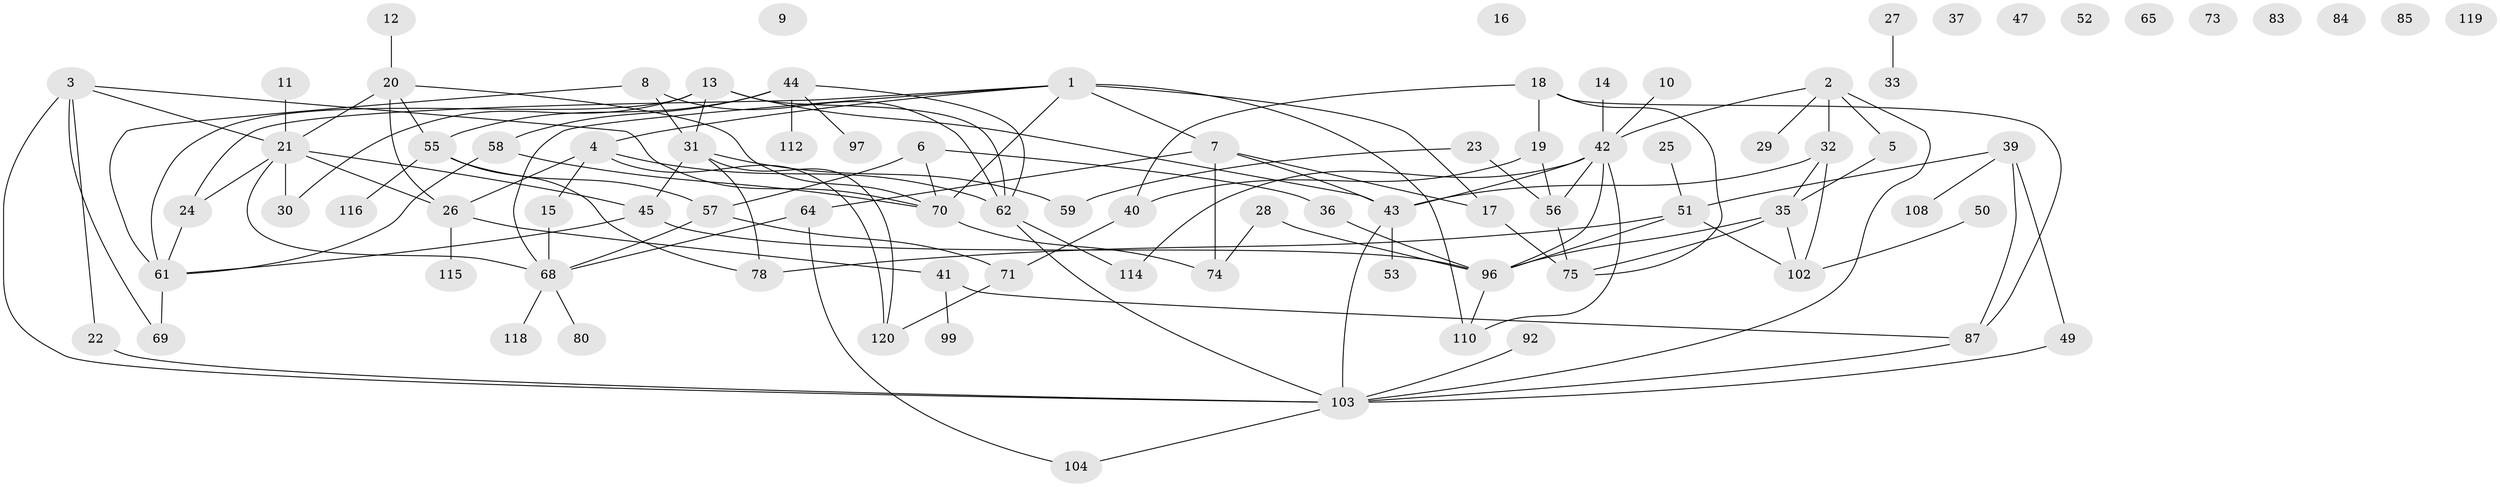 // Generated by graph-tools (version 1.1) at 2025/23/03/03/25 07:23:27]
// undirected, 87 vertices, 126 edges
graph export_dot {
graph [start="1"]
  node [color=gray90,style=filled];
  1 [super="+46"];
  2 [super="+54"];
  3;
  4 [super="+34"];
  5;
  6;
  7 [super="+98"];
  8;
  9;
  10;
  11;
  12;
  13;
  14;
  15;
  16;
  17 [super="+91"];
  18 [super="+93"];
  19 [super="+48"];
  20;
  21 [super="+89"];
  22;
  23 [super="+60"];
  24 [super="+88"];
  25;
  26;
  27;
  28;
  29;
  30;
  31 [super="+67"];
  32 [super="+38"];
  33 [super="+72"];
  35 [super="+122"];
  36;
  37;
  39 [super="+63"];
  40;
  41;
  42 [super="+90"];
  43 [super="+100"];
  44 [super="+76"];
  45 [super="+86"];
  47;
  49;
  50;
  51 [super="+101"];
  52;
  53;
  55 [super="+66"];
  56 [super="+95"];
  57 [super="+81"];
  58;
  59;
  61 [super="+77"];
  62 [super="+109"];
  64 [super="+123"];
  65;
  68 [super="+79"];
  69 [super="+117"];
  70 [super="+106"];
  71 [super="+105"];
  73;
  74 [super="+94"];
  75 [super="+82"];
  78;
  80;
  83;
  84;
  85;
  87 [super="+107"];
  92;
  96 [super="+121"];
  97;
  99 [super="+111"];
  102;
  103 [super="+113"];
  104;
  108;
  110;
  112;
  114;
  115;
  116;
  118;
  119;
  120;
  1 -- 17;
  1 -- 68;
  1 -- 110;
  1 -- 70;
  1 -- 7;
  1 -- 24;
  1 -- 4;
  2 -- 29;
  2 -- 32;
  2 -- 42;
  2 -- 5;
  2 -- 103;
  3 -- 21;
  3 -- 22;
  3 -- 69;
  3 -- 70;
  3 -- 103;
  4 -- 15;
  4 -- 26;
  4 -- 120;
  4 -- 62;
  5 -- 35;
  6 -- 36;
  6 -- 57;
  6 -- 70;
  7 -- 64;
  7 -- 17;
  7 -- 74;
  7 -- 43;
  8 -- 62;
  8 -- 31;
  8 -- 61;
  10 -- 42;
  11 -- 21;
  12 -- 20;
  13 -- 30;
  13 -- 31;
  13 -- 43;
  13 -- 61;
  13 -- 62;
  14 -- 42;
  15 -- 68;
  17 -- 75;
  18 -- 40;
  18 -- 75;
  18 -- 87;
  18 -- 19;
  19 -- 56;
  19 -- 40;
  20 -- 21;
  20 -- 26;
  20 -- 70;
  20 -- 55;
  21 -- 24;
  21 -- 26;
  21 -- 45;
  21 -- 68;
  21 -- 30;
  22 -- 103;
  23 -- 56;
  23 -- 59;
  24 -- 61;
  25 -- 51;
  26 -- 41;
  26 -- 115;
  27 -- 33;
  28 -- 96;
  28 -- 74;
  31 -- 59;
  31 -- 120;
  31 -- 78;
  31 -- 45;
  32 -- 102;
  32 -- 35;
  32 -- 43;
  35 -- 102;
  35 -- 96;
  35 -- 75;
  36 -- 96;
  39 -- 49;
  39 -- 108;
  39 -- 51;
  39 -- 87;
  40 -- 71;
  41 -- 99;
  41 -- 87;
  42 -- 110;
  42 -- 114;
  42 -- 43;
  42 -- 56;
  42 -- 96;
  43 -- 53;
  43 -- 103;
  44 -- 55;
  44 -- 58;
  44 -- 97;
  44 -- 112;
  44 -- 62;
  45 -- 61;
  45 -- 96;
  49 -- 103;
  50 -- 102;
  51 -- 78;
  51 -- 96;
  51 -- 102;
  55 -- 57;
  55 -- 116;
  55 -- 78;
  56 -- 75;
  57 -- 68;
  57 -- 71;
  58 -- 61;
  58 -- 70;
  61 -- 69;
  62 -- 103;
  62 -- 114;
  64 -- 104;
  64 -- 68;
  68 -- 80;
  68 -- 118;
  70 -- 74;
  71 -- 120;
  87 -- 103;
  92 -- 103;
  96 -- 110;
  103 -- 104;
}
